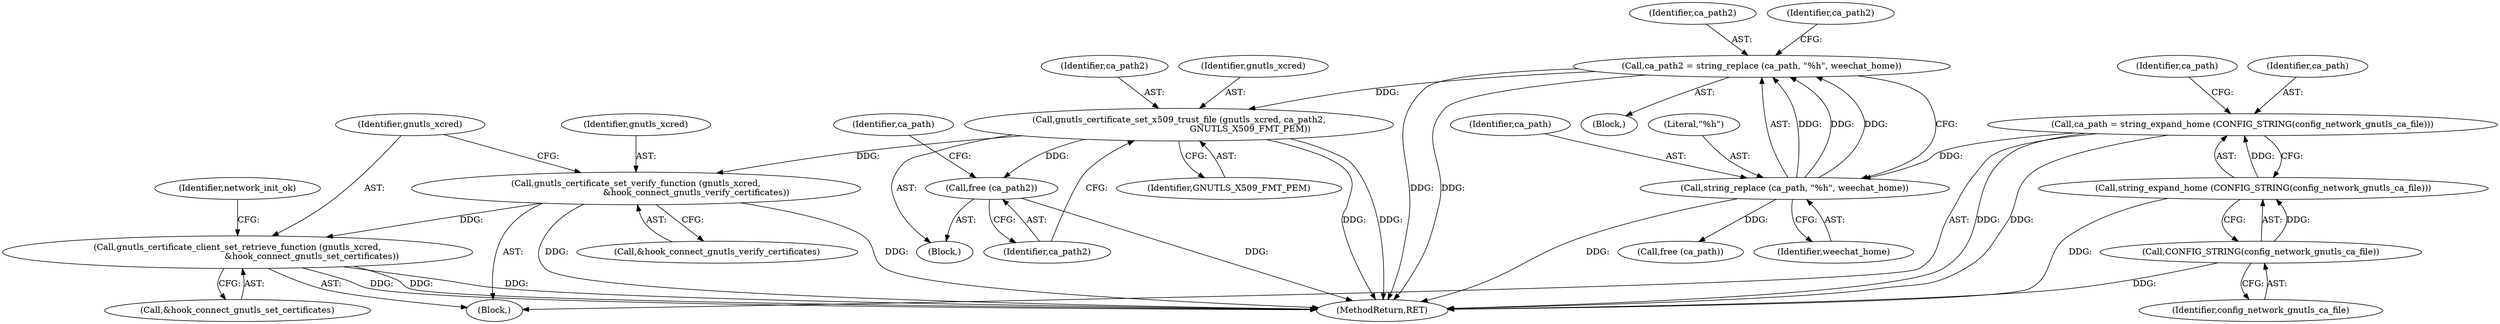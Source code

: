 digraph "0_savannah_c265cad1c95b84abfd4e8d861f25926ef13b5d91_0@pointer" {
"1000116" [label="(Call,ca_path2 = string_replace (ca_path, \"%h\", weechat_home))"];
"1000118" [label="(Call,string_replace (ca_path, \"%h\", weechat_home))"];
"1000108" [label="(Call,ca_path = string_expand_home (CONFIG_STRING(config_network_gnutls_ca_file)))"];
"1000110" [label="(Call,string_expand_home (CONFIG_STRING(config_network_gnutls_ca_file)))"];
"1000111" [label="(Call,CONFIG_STRING(config_network_gnutls_ca_file))"];
"1000125" [label="(Call,gnutls_certificate_set_x509_trust_file (gnutls_xcred, ca_path2,\n                                                    GNUTLS_X509_FMT_PEM))"];
"1000129" [label="(Call,free (ca_path2))"];
"1000133" [label="(Call,gnutls_certificate_set_verify_function (gnutls_xcred,\n                                            &hook_connect_gnutls_verify_certificates))"];
"1000137" [label="(Call,gnutls_certificate_client_set_retrieve_function (gnutls_xcred,\n                                                      &hook_connect_gnutls_set_certificates))"];
"1000128" [label="(Identifier,GNUTLS_X509_FMT_PEM)"];
"1000135" [label="(Call,&hook_connect_gnutls_verify_certificates)"];
"1000142" [label="(Identifier,network_init_ok)"];
"1000101" [label="(Block,)"];
"1000138" [label="(Identifier,gnutls_xcred)"];
"1000110" [label="(Call,string_expand_home (CONFIG_STRING(config_network_gnutls_ca_file)))"];
"1000112" [label="(Identifier,config_network_gnutls_ca_file)"];
"1000119" [label="(Identifier,ca_path)"];
"1000117" [label="(Identifier,ca_path2)"];
"1000109" [label="(Identifier,ca_path)"];
"1000139" [label="(Call,&hook_connect_gnutls_set_certificates)"];
"1000120" [label="(Literal,\"%h\")"];
"1000108" [label="(Call,ca_path = string_expand_home (CONFIG_STRING(config_network_gnutls_ca_file)))"];
"1000152" [label="(MethodReturn,RET)"];
"1000125" [label="(Call,gnutls_certificate_set_x509_trust_file (gnutls_xcred, ca_path2,\n                                                    GNUTLS_X509_FMT_PEM))"];
"1000131" [label="(Call,free (ca_path))"];
"1000116" [label="(Call,ca_path2 = string_replace (ca_path, \"%h\", weechat_home))"];
"1000137" [label="(Call,gnutls_certificate_client_set_retrieve_function (gnutls_xcred,\n                                                      &hook_connect_gnutls_set_certificates))"];
"1000127" [label="(Identifier,ca_path2)"];
"1000118" [label="(Call,string_replace (ca_path, \"%h\", weechat_home))"];
"1000132" [label="(Identifier,ca_path)"];
"1000115" [label="(Block,)"];
"1000121" [label="(Identifier,weechat_home)"];
"1000114" [label="(Identifier,ca_path)"];
"1000123" [label="(Identifier,ca_path2)"];
"1000133" [label="(Call,gnutls_certificate_set_verify_function (gnutls_xcred,\n                                            &hook_connect_gnutls_verify_certificates))"];
"1000130" [label="(Identifier,ca_path2)"];
"1000124" [label="(Block,)"];
"1000126" [label="(Identifier,gnutls_xcred)"];
"1000129" [label="(Call,free (ca_path2))"];
"1000134" [label="(Identifier,gnutls_xcred)"];
"1000111" [label="(Call,CONFIG_STRING(config_network_gnutls_ca_file))"];
"1000116" -> "1000115"  [label="AST: "];
"1000116" -> "1000118"  [label="CFG: "];
"1000117" -> "1000116"  [label="AST: "];
"1000118" -> "1000116"  [label="AST: "];
"1000123" -> "1000116"  [label="CFG: "];
"1000116" -> "1000152"  [label="DDG: "];
"1000116" -> "1000152"  [label="DDG: "];
"1000118" -> "1000116"  [label="DDG: "];
"1000118" -> "1000116"  [label="DDG: "];
"1000118" -> "1000116"  [label="DDG: "];
"1000116" -> "1000125"  [label="DDG: "];
"1000118" -> "1000121"  [label="CFG: "];
"1000119" -> "1000118"  [label="AST: "];
"1000120" -> "1000118"  [label="AST: "];
"1000121" -> "1000118"  [label="AST: "];
"1000118" -> "1000152"  [label="DDG: "];
"1000108" -> "1000118"  [label="DDG: "];
"1000118" -> "1000131"  [label="DDG: "];
"1000108" -> "1000101"  [label="AST: "];
"1000108" -> "1000110"  [label="CFG: "];
"1000109" -> "1000108"  [label="AST: "];
"1000110" -> "1000108"  [label="AST: "];
"1000114" -> "1000108"  [label="CFG: "];
"1000108" -> "1000152"  [label="DDG: "];
"1000108" -> "1000152"  [label="DDG: "];
"1000110" -> "1000108"  [label="DDG: "];
"1000110" -> "1000111"  [label="CFG: "];
"1000111" -> "1000110"  [label="AST: "];
"1000110" -> "1000152"  [label="DDG: "];
"1000111" -> "1000110"  [label="DDG: "];
"1000111" -> "1000112"  [label="CFG: "];
"1000112" -> "1000111"  [label="AST: "];
"1000111" -> "1000152"  [label="DDG: "];
"1000125" -> "1000124"  [label="AST: "];
"1000125" -> "1000128"  [label="CFG: "];
"1000126" -> "1000125"  [label="AST: "];
"1000127" -> "1000125"  [label="AST: "];
"1000128" -> "1000125"  [label="AST: "];
"1000130" -> "1000125"  [label="CFG: "];
"1000125" -> "1000152"  [label="DDG: "];
"1000125" -> "1000152"  [label="DDG: "];
"1000125" -> "1000129"  [label="DDG: "];
"1000125" -> "1000133"  [label="DDG: "];
"1000129" -> "1000124"  [label="AST: "];
"1000129" -> "1000130"  [label="CFG: "];
"1000130" -> "1000129"  [label="AST: "];
"1000132" -> "1000129"  [label="CFG: "];
"1000129" -> "1000152"  [label="DDG: "];
"1000133" -> "1000101"  [label="AST: "];
"1000133" -> "1000135"  [label="CFG: "];
"1000134" -> "1000133"  [label="AST: "];
"1000135" -> "1000133"  [label="AST: "];
"1000138" -> "1000133"  [label="CFG: "];
"1000133" -> "1000152"  [label="DDG: "];
"1000133" -> "1000152"  [label="DDG: "];
"1000133" -> "1000137"  [label="DDG: "];
"1000137" -> "1000101"  [label="AST: "];
"1000137" -> "1000139"  [label="CFG: "];
"1000138" -> "1000137"  [label="AST: "];
"1000139" -> "1000137"  [label="AST: "];
"1000142" -> "1000137"  [label="CFG: "];
"1000137" -> "1000152"  [label="DDG: "];
"1000137" -> "1000152"  [label="DDG: "];
"1000137" -> "1000152"  [label="DDG: "];
}
